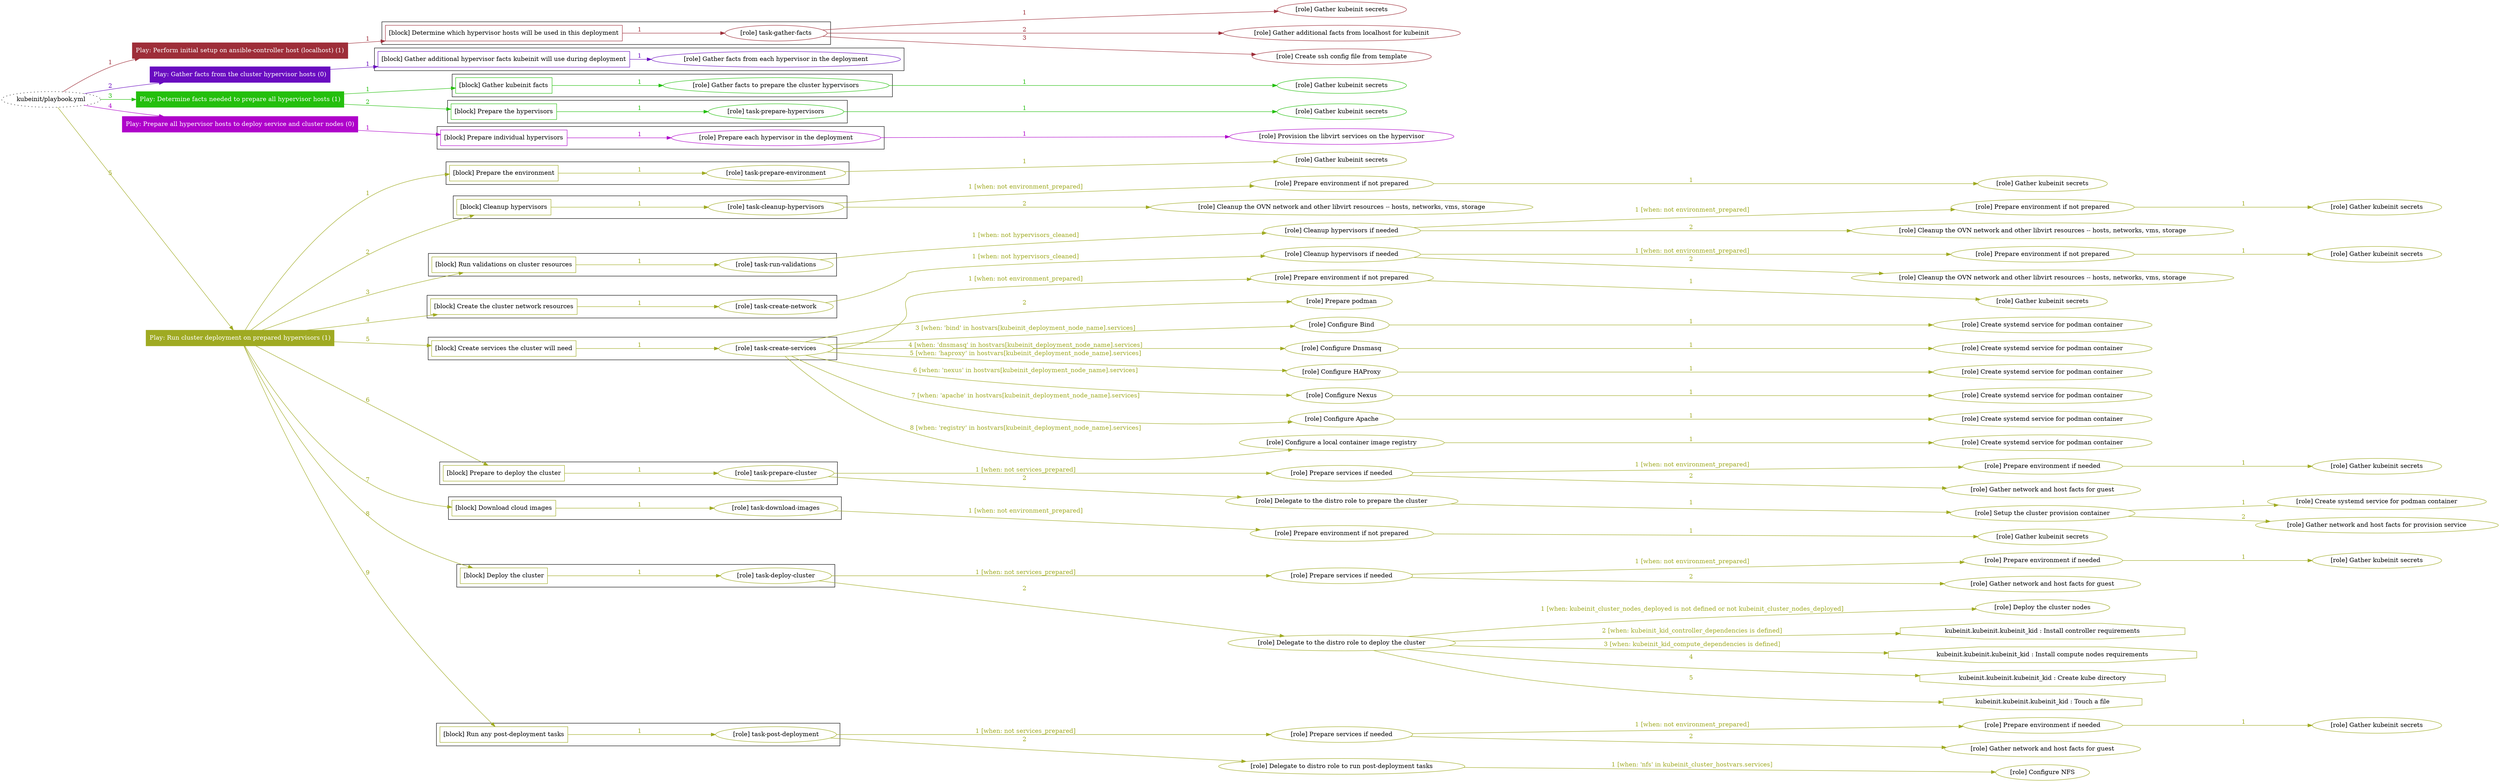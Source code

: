 digraph {
	graph [concentrate=true ordering=in rankdir=LR ratio=fill]
	edge [esep=5 sep=10]
	"kubeinit/playbook.yml" [URL="/home/runner/work/kubeinit/kubeinit/kubeinit/playbook.yml" id=playbook_24e99e8a style=dotted]
	play_1e8c827c [label="Play: Perform initial setup on ansible-controller host (localhost) (1)" URL="/home/runner/work/kubeinit/kubeinit/kubeinit/playbook.yml" color="#9e2e39" fontcolor="#ffffff" id=play_1e8c827c shape=box style=filled tooltip=localhost]
	"kubeinit/playbook.yml" -> play_1e8c827c [label="1 " color="#9e2e39" fontcolor="#9e2e39" id=edge_2dc7e2fa labeltooltip="1 " tooltip="1 "]
	subgraph "Gather kubeinit secrets" {
		role_fe1c030e [label="[role] Gather kubeinit secrets" URL="/home/runner/.ansible/collections/ansible_collections/kubeinit/kubeinit/roles/kubeinit_prepare/tasks/build_hypervisors_group.yml" color="#9e2e39" id=role_fe1c030e tooltip="Gather kubeinit secrets"]
	}
	subgraph "Gather additional facts from localhost for kubeinit" {
		role_fe2e61b3 [label="[role] Gather additional facts from localhost for kubeinit" URL="/home/runner/.ansible/collections/ansible_collections/kubeinit/kubeinit/roles/kubeinit_prepare/tasks/build_hypervisors_group.yml" color="#9e2e39" id=role_fe2e61b3 tooltip="Gather additional facts from localhost for kubeinit"]
	}
	subgraph "Create ssh config file from template" {
		role_72b27217 [label="[role] Create ssh config file from template" URL="/home/runner/.ansible/collections/ansible_collections/kubeinit/kubeinit/roles/kubeinit_prepare/tasks/build_hypervisors_group.yml" color="#9e2e39" id=role_72b27217 tooltip="Create ssh config file from template"]
	}
	subgraph "task-gather-facts" {
		role_63bdb424 [label="[role] task-gather-facts" URL="/home/runner/work/kubeinit/kubeinit/kubeinit/playbook.yml" color="#9e2e39" id=role_63bdb424 tooltip="task-gather-facts"]
		role_63bdb424 -> role_fe1c030e [label="1 " color="#9e2e39" fontcolor="#9e2e39" id=edge_882ae853 labeltooltip="1 " tooltip="1 "]
		role_63bdb424 -> role_fe2e61b3 [label="2 " color="#9e2e39" fontcolor="#9e2e39" id=edge_f9bb3f88 labeltooltip="2 " tooltip="2 "]
		role_63bdb424 -> role_72b27217 [label="3 " color="#9e2e39" fontcolor="#9e2e39" id=edge_de91dc82 labeltooltip="3 " tooltip="3 "]
	}
	subgraph "Play: Perform initial setup on ansible-controller host (localhost) (1)" {
		play_1e8c827c -> block_896be064 [label=1 color="#9e2e39" fontcolor="#9e2e39" id=edge_be4daa7c labeltooltip=1 tooltip=1]
		subgraph cluster_block_896be064 {
			block_896be064 [label="[block] Determine which hypervisor hosts will be used in this deployment" URL="/home/runner/work/kubeinit/kubeinit/kubeinit/playbook.yml" color="#9e2e39" id=block_896be064 labeltooltip="Determine which hypervisor hosts will be used in this deployment" shape=box tooltip="Determine which hypervisor hosts will be used in this deployment"]
			block_896be064 -> role_63bdb424 [label="1 " color="#9e2e39" fontcolor="#9e2e39" id=edge_8470323d labeltooltip="1 " tooltip="1 "]
		}
	}
	play_56657296 [label="Play: Gather facts from the cluster hypervisor hosts (0)" URL="/home/runner/work/kubeinit/kubeinit/kubeinit/playbook.yml" color="#690cc0" fontcolor="#ffffff" id=play_56657296 shape=box style=filled tooltip="Play: Gather facts from the cluster hypervisor hosts (0)"]
	"kubeinit/playbook.yml" -> play_56657296 [label="2 " color="#690cc0" fontcolor="#690cc0" id=edge_3d264449 labeltooltip="2 " tooltip="2 "]
	subgraph "Gather facts from each hypervisor in the deployment" {
		role_50539208 [label="[role] Gather facts from each hypervisor in the deployment" URL="/home/runner/work/kubeinit/kubeinit/kubeinit/playbook.yml" color="#690cc0" id=role_50539208 tooltip="Gather facts from each hypervisor in the deployment"]
	}
	subgraph "Play: Gather facts from the cluster hypervisor hosts (0)" {
		play_56657296 -> block_ecd795ea [label=1 color="#690cc0" fontcolor="#690cc0" id=edge_3772336d labeltooltip=1 tooltip=1]
		subgraph cluster_block_ecd795ea {
			block_ecd795ea [label="[block] Gather additional hypervisor facts kubeinit will use during deployment" URL="/home/runner/work/kubeinit/kubeinit/kubeinit/playbook.yml" color="#690cc0" id=block_ecd795ea labeltooltip="Gather additional hypervisor facts kubeinit will use during deployment" shape=box tooltip="Gather additional hypervisor facts kubeinit will use during deployment"]
			block_ecd795ea -> role_50539208 [label="1 " color="#690cc0" fontcolor="#690cc0" id=edge_ee1f5da4 labeltooltip="1 " tooltip="1 "]
		}
	}
	play_1fac4678 [label="Play: Determine facts needed to prepare all hypervisor hosts (1)" URL="/home/runner/work/kubeinit/kubeinit/kubeinit/playbook.yml" color="#24bf0d" fontcolor="#ffffff" id=play_1fac4678 shape=box style=filled tooltip=localhost]
	"kubeinit/playbook.yml" -> play_1fac4678 [label="3 " color="#24bf0d" fontcolor="#24bf0d" id=edge_9c017dcf labeltooltip="3 " tooltip="3 "]
	subgraph "Gather kubeinit secrets" {
		role_b2ee4fb2 [label="[role] Gather kubeinit secrets" URL="/home/runner/.ansible/collections/ansible_collections/kubeinit/kubeinit/roles/kubeinit_prepare/tasks/gather_kubeinit_facts.yml" color="#24bf0d" id=role_b2ee4fb2 tooltip="Gather kubeinit secrets"]
	}
	subgraph "Gather facts to prepare the cluster hypervisors" {
		role_fe613b7a [label="[role] Gather facts to prepare the cluster hypervisors" URL="/home/runner/work/kubeinit/kubeinit/kubeinit/playbook.yml" color="#24bf0d" id=role_fe613b7a tooltip="Gather facts to prepare the cluster hypervisors"]
		role_fe613b7a -> role_b2ee4fb2 [label="1 " color="#24bf0d" fontcolor="#24bf0d" id=edge_af085fb2 labeltooltip="1 " tooltip="1 "]
	}
	subgraph "Gather kubeinit secrets" {
		role_cc5d7f22 [label="[role] Gather kubeinit secrets" URL="/home/runner/.ansible/collections/ansible_collections/kubeinit/kubeinit/roles/kubeinit_prepare/tasks/gather_kubeinit_facts.yml" color="#24bf0d" id=role_cc5d7f22 tooltip="Gather kubeinit secrets"]
	}
	subgraph "task-prepare-hypervisors" {
		role_0acb1f8c [label="[role] task-prepare-hypervisors" URL="/home/runner/work/kubeinit/kubeinit/kubeinit/playbook.yml" color="#24bf0d" id=role_0acb1f8c tooltip="task-prepare-hypervisors"]
		role_0acb1f8c -> role_cc5d7f22 [label="1 " color="#24bf0d" fontcolor="#24bf0d" id=edge_75f62655 labeltooltip="1 " tooltip="1 "]
	}
	subgraph "Play: Determine facts needed to prepare all hypervisor hosts (1)" {
		play_1fac4678 -> block_09ea64a0 [label=1 color="#24bf0d" fontcolor="#24bf0d" id=edge_856ad53c labeltooltip=1 tooltip=1]
		subgraph cluster_block_09ea64a0 {
			block_09ea64a0 [label="[block] Gather kubeinit facts" URL="/home/runner/work/kubeinit/kubeinit/kubeinit/playbook.yml" color="#24bf0d" id=block_09ea64a0 labeltooltip="Gather kubeinit facts" shape=box tooltip="Gather kubeinit facts"]
			block_09ea64a0 -> role_fe613b7a [label="1 " color="#24bf0d" fontcolor="#24bf0d" id=edge_0faeeba0 labeltooltip="1 " tooltip="1 "]
		}
		play_1fac4678 -> block_0f6cd7c9 [label=2 color="#24bf0d" fontcolor="#24bf0d" id=edge_55872f00 labeltooltip=2 tooltip=2]
		subgraph cluster_block_0f6cd7c9 {
			block_0f6cd7c9 [label="[block] Prepare the hypervisors" URL="/home/runner/work/kubeinit/kubeinit/kubeinit/playbook.yml" color="#24bf0d" id=block_0f6cd7c9 labeltooltip="Prepare the hypervisors" shape=box tooltip="Prepare the hypervisors"]
			block_0f6cd7c9 -> role_0acb1f8c [label="1 " color="#24bf0d" fontcolor="#24bf0d" id=edge_0e174f1b labeltooltip="1 " tooltip="1 "]
		}
	}
	play_7cad8689 [label="Play: Prepare all hypervisor hosts to deploy service and cluster nodes (0)" URL="/home/runner/work/kubeinit/kubeinit/kubeinit/playbook.yml" color="#af02ca" fontcolor="#ffffff" id=play_7cad8689 shape=box style=filled tooltip="Play: Prepare all hypervisor hosts to deploy service and cluster nodes (0)"]
	"kubeinit/playbook.yml" -> play_7cad8689 [label="4 " color="#af02ca" fontcolor="#af02ca" id=edge_cd9d1906 labeltooltip="4 " tooltip="4 "]
	subgraph "Provision the libvirt services on the hypervisor" {
		role_a0cd4689 [label="[role] Provision the libvirt services on the hypervisor" URL="/home/runner/.ansible/collections/ansible_collections/kubeinit/kubeinit/roles/kubeinit_prepare/tasks/prepare_hypervisor.yml" color="#af02ca" id=role_a0cd4689 tooltip="Provision the libvirt services on the hypervisor"]
	}
	subgraph "Prepare each hypervisor in the deployment" {
		role_ca3c2df6 [label="[role] Prepare each hypervisor in the deployment" URL="/home/runner/work/kubeinit/kubeinit/kubeinit/playbook.yml" color="#af02ca" id=role_ca3c2df6 tooltip="Prepare each hypervisor in the deployment"]
		role_ca3c2df6 -> role_a0cd4689 [label="1 " color="#af02ca" fontcolor="#af02ca" id=edge_46174fde labeltooltip="1 " tooltip="1 "]
	}
	subgraph "Play: Prepare all hypervisor hosts to deploy service and cluster nodes (0)" {
		play_7cad8689 -> block_c23ae0f6 [label=1 color="#af02ca" fontcolor="#af02ca" id=edge_6b085d01 labeltooltip=1 tooltip=1]
		subgraph cluster_block_c23ae0f6 {
			block_c23ae0f6 [label="[block] Prepare individual hypervisors" URL="/home/runner/work/kubeinit/kubeinit/kubeinit/playbook.yml" color="#af02ca" id=block_c23ae0f6 labeltooltip="Prepare individual hypervisors" shape=box tooltip="Prepare individual hypervisors"]
			block_c23ae0f6 -> role_ca3c2df6 [label="1 " color="#af02ca" fontcolor="#af02ca" id=edge_227123d9 labeltooltip="1 " tooltip="1 "]
		}
	}
	play_84f2463a [label="Play: Run cluster deployment on prepared hypervisors (1)" URL="/home/runner/work/kubeinit/kubeinit/kubeinit/playbook.yml" color="#9faa22" fontcolor="#ffffff" id=play_84f2463a shape=box style=filled tooltip=localhost]
	"kubeinit/playbook.yml" -> play_84f2463a [label="5 " color="#9faa22" fontcolor="#9faa22" id=edge_dc699c53 labeltooltip="5 " tooltip="5 "]
	subgraph "Gather kubeinit secrets" {
		role_823bd81b [label="[role] Gather kubeinit secrets" URL="/home/runner/.ansible/collections/ansible_collections/kubeinit/kubeinit/roles/kubeinit_prepare/tasks/gather_kubeinit_facts.yml" color="#9faa22" id=role_823bd81b tooltip="Gather kubeinit secrets"]
	}
	subgraph "task-prepare-environment" {
		role_0b7b6769 [label="[role] task-prepare-environment" URL="/home/runner/work/kubeinit/kubeinit/kubeinit/playbook.yml" color="#9faa22" id=role_0b7b6769 tooltip="task-prepare-environment"]
		role_0b7b6769 -> role_823bd81b [label="1 " color="#9faa22" fontcolor="#9faa22" id=edge_37d9c341 labeltooltip="1 " tooltip="1 "]
	}
	subgraph "Gather kubeinit secrets" {
		role_3662a696 [label="[role] Gather kubeinit secrets" URL="/home/runner/.ansible/collections/ansible_collections/kubeinit/kubeinit/roles/kubeinit_prepare/tasks/gather_kubeinit_facts.yml" color="#9faa22" id=role_3662a696 tooltip="Gather kubeinit secrets"]
	}
	subgraph "Prepare environment if not prepared" {
		role_2eb67ce8 [label="[role] Prepare environment if not prepared" URL="/home/runner/.ansible/collections/ansible_collections/kubeinit/kubeinit/roles/kubeinit_prepare/tasks/cleanup_hypervisors.yml" color="#9faa22" id=role_2eb67ce8 tooltip="Prepare environment if not prepared"]
		role_2eb67ce8 -> role_3662a696 [label="1 " color="#9faa22" fontcolor="#9faa22" id=edge_1af44930 labeltooltip="1 " tooltip="1 "]
	}
	subgraph "Cleanup the OVN network and other libvirt resources -- hosts, networks, vms, storage" {
		role_a1859d4e [label="[role] Cleanup the OVN network and other libvirt resources -- hosts, networks, vms, storage" URL="/home/runner/.ansible/collections/ansible_collections/kubeinit/kubeinit/roles/kubeinit_prepare/tasks/cleanup_hypervisors.yml" color="#9faa22" id=role_a1859d4e tooltip="Cleanup the OVN network and other libvirt resources -- hosts, networks, vms, storage"]
	}
	subgraph "task-cleanup-hypervisors" {
		role_b2b4fb06 [label="[role] task-cleanup-hypervisors" URL="/home/runner/work/kubeinit/kubeinit/kubeinit/playbook.yml" color="#9faa22" id=role_b2b4fb06 tooltip="task-cleanup-hypervisors"]
		role_b2b4fb06 -> role_2eb67ce8 [label="1 [when: not environment_prepared]" color="#9faa22" fontcolor="#9faa22" id=edge_31402994 labeltooltip="1 [when: not environment_prepared]" tooltip="1 [when: not environment_prepared]"]
		role_b2b4fb06 -> role_a1859d4e [label="2 " color="#9faa22" fontcolor="#9faa22" id=edge_8198d046 labeltooltip="2 " tooltip="2 "]
	}
	subgraph "Gather kubeinit secrets" {
		role_61966d08 [label="[role] Gather kubeinit secrets" URL="/home/runner/.ansible/collections/ansible_collections/kubeinit/kubeinit/roles/kubeinit_prepare/tasks/gather_kubeinit_facts.yml" color="#9faa22" id=role_61966d08 tooltip="Gather kubeinit secrets"]
	}
	subgraph "Prepare environment if not prepared" {
		role_60e8e54d [label="[role] Prepare environment if not prepared" URL="/home/runner/.ansible/collections/ansible_collections/kubeinit/kubeinit/roles/kubeinit_prepare/tasks/cleanup_hypervisors.yml" color="#9faa22" id=role_60e8e54d tooltip="Prepare environment if not prepared"]
		role_60e8e54d -> role_61966d08 [label="1 " color="#9faa22" fontcolor="#9faa22" id=edge_4848a46d labeltooltip="1 " tooltip="1 "]
	}
	subgraph "Cleanup the OVN network and other libvirt resources -- hosts, networks, vms, storage" {
		role_45207452 [label="[role] Cleanup the OVN network and other libvirt resources -- hosts, networks, vms, storage" URL="/home/runner/.ansible/collections/ansible_collections/kubeinit/kubeinit/roles/kubeinit_prepare/tasks/cleanup_hypervisors.yml" color="#9faa22" id=role_45207452 tooltip="Cleanup the OVN network and other libvirt resources -- hosts, networks, vms, storage"]
	}
	subgraph "Cleanup hypervisors if needed" {
		role_bac12c97 [label="[role] Cleanup hypervisors if needed" URL="/home/runner/.ansible/collections/ansible_collections/kubeinit/kubeinit/roles/kubeinit_validations/tasks/main.yml" color="#9faa22" id=role_bac12c97 tooltip="Cleanup hypervisors if needed"]
		role_bac12c97 -> role_60e8e54d [label="1 [when: not environment_prepared]" color="#9faa22" fontcolor="#9faa22" id=edge_2f968a0b labeltooltip="1 [when: not environment_prepared]" tooltip="1 [when: not environment_prepared]"]
		role_bac12c97 -> role_45207452 [label="2 " color="#9faa22" fontcolor="#9faa22" id=edge_f942babd labeltooltip="2 " tooltip="2 "]
	}
	subgraph "task-run-validations" {
		role_3605fefd [label="[role] task-run-validations" URL="/home/runner/work/kubeinit/kubeinit/kubeinit/playbook.yml" color="#9faa22" id=role_3605fefd tooltip="task-run-validations"]
		role_3605fefd -> role_bac12c97 [label="1 [when: not hypervisors_cleaned]" color="#9faa22" fontcolor="#9faa22" id=edge_7fd44408 labeltooltip="1 [when: not hypervisors_cleaned]" tooltip="1 [when: not hypervisors_cleaned]"]
	}
	subgraph "Gather kubeinit secrets" {
		role_e3259542 [label="[role] Gather kubeinit secrets" URL="/home/runner/.ansible/collections/ansible_collections/kubeinit/kubeinit/roles/kubeinit_prepare/tasks/gather_kubeinit_facts.yml" color="#9faa22" id=role_e3259542 tooltip="Gather kubeinit secrets"]
	}
	subgraph "Prepare environment if not prepared" {
		role_7a1550e4 [label="[role] Prepare environment if not prepared" URL="/home/runner/.ansible/collections/ansible_collections/kubeinit/kubeinit/roles/kubeinit_prepare/tasks/cleanup_hypervisors.yml" color="#9faa22" id=role_7a1550e4 tooltip="Prepare environment if not prepared"]
		role_7a1550e4 -> role_e3259542 [label="1 " color="#9faa22" fontcolor="#9faa22" id=edge_266979ee labeltooltip="1 " tooltip="1 "]
	}
	subgraph "Cleanup the OVN network and other libvirt resources -- hosts, networks, vms, storage" {
		role_27fb9f40 [label="[role] Cleanup the OVN network and other libvirt resources -- hosts, networks, vms, storage" URL="/home/runner/.ansible/collections/ansible_collections/kubeinit/kubeinit/roles/kubeinit_prepare/tasks/cleanup_hypervisors.yml" color="#9faa22" id=role_27fb9f40 tooltip="Cleanup the OVN network and other libvirt resources -- hosts, networks, vms, storage"]
	}
	subgraph "Cleanup hypervisors if needed" {
		role_4f99e98f [label="[role] Cleanup hypervisors if needed" URL="/home/runner/.ansible/collections/ansible_collections/kubeinit/kubeinit/roles/kubeinit_libvirt/tasks/create_network.yml" color="#9faa22" id=role_4f99e98f tooltip="Cleanup hypervisors if needed"]
		role_4f99e98f -> role_7a1550e4 [label="1 [when: not environment_prepared]" color="#9faa22" fontcolor="#9faa22" id=edge_5d332255 labeltooltip="1 [when: not environment_prepared]" tooltip="1 [when: not environment_prepared]"]
		role_4f99e98f -> role_27fb9f40 [label="2 " color="#9faa22" fontcolor="#9faa22" id=edge_dd144f07 labeltooltip="2 " tooltip="2 "]
	}
	subgraph "task-create-network" {
		role_00f77a50 [label="[role] task-create-network" URL="/home/runner/work/kubeinit/kubeinit/kubeinit/playbook.yml" color="#9faa22" id=role_00f77a50 tooltip="task-create-network"]
		role_00f77a50 -> role_4f99e98f [label="1 [when: not hypervisors_cleaned]" color="#9faa22" fontcolor="#9faa22" id=edge_d7bfdaa7 labeltooltip="1 [when: not hypervisors_cleaned]" tooltip="1 [when: not hypervisors_cleaned]"]
	}
	subgraph "Gather kubeinit secrets" {
		role_50293a0b [label="[role] Gather kubeinit secrets" URL="/home/runner/.ansible/collections/ansible_collections/kubeinit/kubeinit/roles/kubeinit_prepare/tasks/gather_kubeinit_facts.yml" color="#9faa22" id=role_50293a0b tooltip="Gather kubeinit secrets"]
	}
	subgraph "Prepare environment if not prepared" {
		role_defc3bb1 [label="[role] Prepare environment if not prepared" URL="/home/runner/.ansible/collections/ansible_collections/kubeinit/kubeinit/roles/kubeinit_services/tasks/main.yml" color="#9faa22" id=role_defc3bb1 tooltip="Prepare environment if not prepared"]
		role_defc3bb1 -> role_50293a0b [label="1 " color="#9faa22" fontcolor="#9faa22" id=edge_082c13d4 labeltooltip="1 " tooltip="1 "]
	}
	subgraph "Prepare podman" {
		role_4e80f6cb [label="[role] Prepare podman" URL="/home/runner/.ansible/collections/ansible_collections/kubeinit/kubeinit/roles/kubeinit_services/tasks/00_create_service_pod.yml" color="#9faa22" id=role_4e80f6cb tooltip="Prepare podman"]
	}
	subgraph "Create systemd service for podman container" {
		role_e8b89aff [label="[role] Create systemd service for podman container" URL="/home/runner/.ansible/collections/ansible_collections/kubeinit/kubeinit/roles/kubeinit_bind/tasks/main.yml" color="#9faa22" id=role_e8b89aff tooltip="Create systemd service for podman container"]
	}
	subgraph "Configure Bind" {
		role_bd0b68d4 [label="[role] Configure Bind" URL="/home/runner/.ansible/collections/ansible_collections/kubeinit/kubeinit/roles/kubeinit_services/tasks/start_services_containers.yml" color="#9faa22" id=role_bd0b68d4 tooltip="Configure Bind"]
		role_bd0b68d4 -> role_e8b89aff [label="1 " color="#9faa22" fontcolor="#9faa22" id=edge_23f7b197 labeltooltip="1 " tooltip="1 "]
	}
	subgraph "Create systemd service for podman container" {
		role_2a01042d [label="[role] Create systemd service for podman container" URL="/home/runner/.ansible/collections/ansible_collections/kubeinit/kubeinit/roles/kubeinit_dnsmasq/tasks/main.yml" color="#9faa22" id=role_2a01042d tooltip="Create systemd service for podman container"]
	}
	subgraph "Configure Dnsmasq" {
		role_0a878c7f [label="[role] Configure Dnsmasq" URL="/home/runner/.ansible/collections/ansible_collections/kubeinit/kubeinit/roles/kubeinit_services/tasks/start_services_containers.yml" color="#9faa22" id=role_0a878c7f tooltip="Configure Dnsmasq"]
		role_0a878c7f -> role_2a01042d [label="1 " color="#9faa22" fontcolor="#9faa22" id=edge_0df47523 labeltooltip="1 " tooltip="1 "]
	}
	subgraph "Create systemd service for podman container" {
		role_15dc6fd7 [label="[role] Create systemd service for podman container" URL="/home/runner/.ansible/collections/ansible_collections/kubeinit/kubeinit/roles/kubeinit_haproxy/tasks/main.yml" color="#9faa22" id=role_15dc6fd7 tooltip="Create systemd service for podman container"]
	}
	subgraph "Configure HAProxy" {
		role_94940843 [label="[role] Configure HAProxy" URL="/home/runner/.ansible/collections/ansible_collections/kubeinit/kubeinit/roles/kubeinit_services/tasks/start_services_containers.yml" color="#9faa22" id=role_94940843 tooltip="Configure HAProxy"]
		role_94940843 -> role_15dc6fd7 [label="1 " color="#9faa22" fontcolor="#9faa22" id=edge_be0f96da labeltooltip="1 " tooltip="1 "]
	}
	subgraph "Create systemd service for podman container" {
		role_f7e2741d [label="[role] Create systemd service for podman container" URL="/home/runner/.ansible/collections/ansible_collections/kubeinit/kubeinit/roles/kubeinit_nexus/tasks/main.yml" color="#9faa22" id=role_f7e2741d tooltip="Create systemd service for podman container"]
	}
	subgraph "Configure Nexus" {
		role_b97c0d4c [label="[role] Configure Nexus" URL="/home/runner/.ansible/collections/ansible_collections/kubeinit/kubeinit/roles/kubeinit_services/tasks/start_services_containers.yml" color="#9faa22" id=role_b97c0d4c tooltip="Configure Nexus"]
		role_b97c0d4c -> role_f7e2741d [label="1 " color="#9faa22" fontcolor="#9faa22" id=edge_efb199ba labeltooltip="1 " tooltip="1 "]
	}
	subgraph "Create systemd service for podman container" {
		role_fa58d77f [label="[role] Create systemd service for podman container" URL="/home/runner/.ansible/collections/ansible_collections/kubeinit/kubeinit/roles/kubeinit_apache/tasks/main.yml" color="#9faa22" id=role_fa58d77f tooltip="Create systemd service for podman container"]
	}
	subgraph "Configure Apache" {
		role_21dd0a5c [label="[role] Configure Apache" URL="/home/runner/.ansible/collections/ansible_collections/kubeinit/kubeinit/roles/kubeinit_services/tasks/start_services_containers.yml" color="#9faa22" id=role_21dd0a5c tooltip="Configure Apache"]
		role_21dd0a5c -> role_fa58d77f [label="1 " color="#9faa22" fontcolor="#9faa22" id=edge_7509be77 labeltooltip="1 " tooltip="1 "]
	}
	subgraph "Create systemd service for podman container" {
		role_2da11ca5 [label="[role] Create systemd service for podman container" URL="/home/runner/.ansible/collections/ansible_collections/kubeinit/kubeinit/roles/kubeinit_registry/tasks/main.yml" color="#9faa22" id=role_2da11ca5 tooltip="Create systemd service for podman container"]
	}
	subgraph "Configure a local container image registry" {
		role_a516f227 [label="[role] Configure a local container image registry" URL="/home/runner/.ansible/collections/ansible_collections/kubeinit/kubeinit/roles/kubeinit_services/tasks/start_services_containers.yml" color="#9faa22" id=role_a516f227 tooltip="Configure a local container image registry"]
		role_a516f227 -> role_2da11ca5 [label="1 " color="#9faa22" fontcolor="#9faa22" id=edge_8ae42652 labeltooltip="1 " tooltip="1 "]
	}
	subgraph "task-create-services" {
		role_7b9d38a6 [label="[role] task-create-services" URL="/home/runner/work/kubeinit/kubeinit/kubeinit/playbook.yml" color="#9faa22" id=role_7b9d38a6 tooltip="task-create-services"]
		role_7b9d38a6 -> role_defc3bb1 [label="1 [when: not environment_prepared]" color="#9faa22" fontcolor="#9faa22" id=edge_16647e3c labeltooltip="1 [when: not environment_prepared]" tooltip="1 [when: not environment_prepared]"]
		role_7b9d38a6 -> role_4e80f6cb [label="2 " color="#9faa22" fontcolor="#9faa22" id=edge_47d2a93a labeltooltip="2 " tooltip="2 "]
		role_7b9d38a6 -> role_bd0b68d4 [label="3 [when: 'bind' in hostvars[kubeinit_deployment_node_name].services]" color="#9faa22" fontcolor="#9faa22" id=edge_86d2608c labeltooltip="3 [when: 'bind' in hostvars[kubeinit_deployment_node_name].services]" tooltip="3 [when: 'bind' in hostvars[kubeinit_deployment_node_name].services]"]
		role_7b9d38a6 -> role_0a878c7f [label="4 [when: 'dnsmasq' in hostvars[kubeinit_deployment_node_name].services]" color="#9faa22" fontcolor="#9faa22" id=edge_5517ca66 labeltooltip="4 [when: 'dnsmasq' in hostvars[kubeinit_deployment_node_name].services]" tooltip="4 [when: 'dnsmasq' in hostvars[kubeinit_deployment_node_name].services]"]
		role_7b9d38a6 -> role_94940843 [label="5 [when: 'haproxy' in hostvars[kubeinit_deployment_node_name].services]" color="#9faa22" fontcolor="#9faa22" id=edge_4764dc53 labeltooltip="5 [when: 'haproxy' in hostvars[kubeinit_deployment_node_name].services]" tooltip="5 [when: 'haproxy' in hostvars[kubeinit_deployment_node_name].services]"]
		role_7b9d38a6 -> role_b97c0d4c [label="6 [when: 'nexus' in hostvars[kubeinit_deployment_node_name].services]" color="#9faa22" fontcolor="#9faa22" id=edge_9939e36a labeltooltip="6 [when: 'nexus' in hostvars[kubeinit_deployment_node_name].services]" tooltip="6 [when: 'nexus' in hostvars[kubeinit_deployment_node_name].services]"]
		role_7b9d38a6 -> role_21dd0a5c [label="7 [when: 'apache' in hostvars[kubeinit_deployment_node_name].services]" color="#9faa22" fontcolor="#9faa22" id=edge_1dcc29d6 labeltooltip="7 [when: 'apache' in hostvars[kubeinit_deployment_node_name].services]" tooltip="7 [when: 'apache' in hostvars[kubeinit_deployment_node_name].services]"]
		role_7b9d38a6 -> role_a516f227 [label="8 [when: 'registry' in hostvars[kubeinit_deployment_node_name].services]" color="#9faa22" fontcolor="#9faa22" id=edge_50a0d5b8 labeltooltip="8 [when: 'registry' in hostvars[kubeinit_deployment_node_name].services]" tooltip="8 [when: 'registry' in hostvars[kubeinit_deployment_node_name].services]"]
	}
	subgraph "Gather kubeinit secrets" {
		role_5dee55a4 [label="[role] Gather kubeinit secrets" URL="/home/runner/.ansible/collections/ansible_collections/kubeinit/kubeinit/roles/kubeinit_prepare/tasks/gather_kubeinit_facts.yml" color="#9faa22" id=role_5dee55a4 tooltip="Gather kubeinit secrets"]
	}
	subgraph "Prepare environment if needed" {
		role_e8c331bd [label="[role] Prepare environment if needed" URL="/home/runner/.ansible/collections/ansible_collections/kubeinit/kubeinit/roles/kubeinit_services/tasks/prepare_services.yml" color="#9faa22" id=role_e8c331bd tooltip="Prepare environment if needed"]
		role_e8c331bd -> role_5dee55a4 [label="1 " color="#9faa22" fontcolor="#9faa22" id=edge_80e18675 labeltooltip="1 " tooltip="1 "]
	}
	subgraph "Gather network and host facts for guest" {
		role_e4a18ee3 [label="[role] Gather network and host facts for guest" URL="/home/runner/.ansible/collections/ansible_collections/kubeinit/kubeinit/roles/kubeinit_services/tasks/prepare_services.yml" color="#9faa22" id=role_e4a18ee3 tooltip="Gather network and host facts for guest"]
	}
	subgraph "Prepare services if needed" {
		role_112a6732 [label="[role] Prepare services if needed" URL="/home/runner/.ansible/collections/ansible_collections/kubeinit/kubeinit/roles/kubeinit_prepare/tasks/prepare_cluster.yml" color="#9faa22" id=role_112a6732 tooltip="Prepare services if needed"]
		role_112a6732 -> role_e8c331bd [label="1 [when: not environment_prepared]" color="#9faa22" fontcolor="#9faa22" id=edge_3e510595 labeltooltip="1 [when: not environment_prepared]" tooltip="1 [when: not environment_prepared]"]
		role_112a6732 -> role_e4a18ee3 [label="2 " color="#9faa22" fontcolor="#9faa22" id=edge_050afc56 labeltooltip="2 " tooltip="2 "]
	}
	subgraph "Create systemd service for podman container" {
		role_bb4551b5 [label="[role] Create systemd service for podman container" URL="/home/runner/.ansible/collections/ansible_collections/kubeinit/kubeinit/roles/kubeinit_services/tasks/create_provision_container.yml" color="#9faa22" id=role_bb4551b5 tooltip="Create systemd service for podman container"]
	}
	subgraph "Gather network and host facts for provision service" {
		role_eacfb910 [label="[role] Gather network and host facts for provision service" URL="/home/runner/.ansible/collections/ansible_collections/kubeinit/kubeinit/roles/kubeinit_services/tasks/create_provision_container.yml" color="#9faa22" id=role_eacfb910 tooltip="Gather network and host facts for provision service"]
	}
	subgraph "Setup the cluster provision container" {
		role_21aea3e3 [label="[role] Setup the cluster provision container" URL="/home/runner/.ansible/collections/ansible_collections/kubeinit/kubeinit/roles/kubeinit_kid/tasks/prepare_cluster.yml" color="#9faa22" id=role_21aea3e3 tooltip="Setup the cluster provision container"]
		role_21aea3e3 -> role_bb4551b5 [label="1 " color="#9faa22" fontcolor="#9faa22" id=edge_40786c63 labeltooltip="1 " tooltip="1 "]
		role_21aea3e3 -> role_eacfb910 [label="2 " color="#9faa22" fontcolor="#9faa22" id=edge_f1a7e5ea labeltooltip="2 " tooltip="2 "]
	}
	subgraph "Delegate to the distro role to prepare the cluster" {
		role_9edb789d [label="[role] Delegate to the distro role to prepare the cluster" URL="/home/runner/.ansible/collections/ansible_collections/kubeinit/kubeinit/roles/kubeinit_prepare/tasks/prepare_cluster.yml" color="#9faa22" id=role_9edb789d tooltip="Delegate to the distro role to prepare the cluster"]
		role_9edb789d -> role_21aea3e3 [label="1 " color="#9faa22" fontcolor="#9faa22" id=edge_fcdcfe1b labeltooltip="1 " tooltip="1 "]
	}
	subgraph "task-prepare-cluster" {
		role_e92de237 [label="[role] task-prepare-cluster" URL="/home/runner/work/kubeinit/kubeinit/kubeinit/playbook.yml" color="#9faa22" id=role_e92de237 tooltip="task-prepare-cluster"]
		role_e92de237 -> role_112a6732 [label="1 [when: not services_prepared]" color="#9faa22" fontcolor="#9faa22" id=edge_a07fc3d4 labeltooltip="1 [when: not services_prepared]" tooltip="1 [when: not services_prepared]"]
		role_e92de237 -> role_9edb789d [label="2 " color="#9faa22" fontcolor="#9faa22" id=edge_e953f240 labeltooltip="2 " tooltip="2 "]
	}
	subgraph "Gather kubeinit secrets" {
		role_52a87ad3 [label="[role] Gather kubeinit secrets" URL="/home/runner/.ansible/collections/ansible_collections/kubeinit/kubeinit/roles/kubeinit_prepare/tasks/gather_kubeinit_facts.yml" color="#9faa22" id=role_52a87ad3 tooltip="Gather kubeinit secrets"]
	}
	subgraph "Prepare environment if not prepared" {
		role_70946c53 [label="[role] Prepare environment if not prepared" URL="/home/runner/.ansible/collections/ansible_collections/kubeinit/kubeinit/roles/kubeinit_libvirt/tasks/download_cloud_images.yml" color="#9faa22" id=role_70946c53 tooltip="Prepare environment if not prepared"]
		role_70946c53 -> role_52a87ad3 [label="1 " color="#9faa22" fontcolor="#9faa22" id=edge_98ad2f04 labeltooltip="1 " tooltip="1 "]
	}
	subgraph "task-download-images" {
		role_e67f6148 [label="[role] task-download-images" URL="/home/runner/work/kubeinit/kubeinit/kubeinit/playbook.yml" color="#9faa22" id=role_e67f6148 tooltip="task-download-images"]
		role_e67f6148 -> role_70946c53 [label="1 [when: not environment_prepared]" color="#9faa22" fontcolor="#9faa22" id=edge_bf933627 labeltooltip="1 [when: not environment_prepared]" tooltip="1 [when: not environment_prepared]"]
	}
	subgraph "Gather kubeinit secrets" {
		role_f6bb68cf [label="[role] Gather kubeinit secrets" URL="/home/runner/.ansible/collections/ansible_collections/kubeinit/kubeinit/roles/kubeinit_prepare/tasks/gather_kubeinit_facts.yml" color="#9faa22" id=role_f6bb68cf tooltip="Gather kubeinit secrets"]
	}
	subgraph "Prepare environment if needed" {
		role_31a3bd44 [label="[role] Prepare environment if needed" URL="/home/runner/.ansible/collections/ansible_collections/kubeinit/kubeinit/roles/kubeinit_services/tasks/prepare_services.yml" color="#9faa22" id=role_31a3bd44 tooltip="Prepare environment if needed"]
		role_31a3bd44 -> role_f6bb68cf [label="1 " color="#9faa22" fontcolor="#9faa22" id=edge_8f844619 labeltooltip="1 " tooltip="1 "]
	}
	subgraph "Gather network and host facts for guest" {
		role_ad7d756f [label="[role] Gather network and host facts for guest" URL="/home/runner/.ansible/collections/ansible_collections/kubeinit/kubeinit/roles/kubeinit_services/tasks/prepare_services.yml" color="#9faa22" id=role_ad7d756f tooltip="Gather network and host facts for guest"]
	}
	subgraph "Prepare services if needed" {
		role_30336935 [label="[role] Prepare services if needed" URL="/home/runner/.ansible/collections/ansible_collections/kubeinit/kubeinit/roles/kubeinit_prepare/tasks/deploy_cluster.yml" color="#9faa22" id=role_30336935 tooltip="Prepare services if needed"]
		role_30336935 -> role_31a3bd44 [label="1 [when: not environment_prepared]" color="#9faa22" fontcolor="#9faa22" id=edge_fdc95ba0 labeltooltip="1 [when: not environment_prepared]" tooltip="1 [when: not environment_prepared]"]
		role_30336935 -> role_ad7d756f [label="2 " color="#9faa22" fontcolor="#9faa22" id=edge_0809c029 labeltooltip="2 " tooltip="2 "]
	}
	subgraph "Deploy the cluster nodes" {
		role_8ef1aaeb [label="[role] Deploy the cluster nodes" URL="/home/runner/.ansible/collections/ansible_collections/kubeinit/kubeinit/roles/kubeinit_kid/tasks/main.yml" color="#9faa22" id=role_8ef1aaeb tooltip="Deploy the cluster nodes"]
	}
	subgraph "Delegate to the distro role to deploy the cluster" {
		role_fba36310 [label="[role] Delegate to the distro role to deploy the cluster" URL="/home/runner/.ansible/collections/ansible_collections/kubeinit/kubeinit/roles/kubeinit_prepare/tasks/deploy_cluster.yml" color="#9faa22" id=role_fba36310 tooltip="Delegate to the distro role to deploy the cluster"]
		role_fba36310 -> role_8ef1aaeb [label="1 [when: kubeinit_cluster_nodes_deployed is not defined or not kubeinit_cluster_nodes_deployed]" color="#9faa22" fontcolor="#9faa22" id=edge_072a4c9b labeltooltip="1 [when: kubeinit_cluster_nodes_deployed is not defined or not kubeinit_cluster_nodes_deployed]" tooltip="1 [when: kubeinit_cluster_nodes_deployed is not defined or not kubeinit_cluster_nodes_deployed]"]
		task_1c94058e [label="kubeinit.kubeinit.kubeinit_kid : Install controller requirements" URL="/home/runner/.ansible/collections/ansible_collections/kubeinit/kubeinit/roles/kubeinit_kid/tasks/main.yml" color="#9faa22" id=task_1c94058e shape=octagon tooltip="kubeinit.kubeinit.kubeinit_kid : Install controller requirements"]
		role_fba36310 -> task_1c94058e [label="2 [when: kubeinit_kid_controller_dependencies is defined]" color="#9faa22" fontcolor="#9faa22" id=edge_b6754628 labeltooltip="2 [when: kubeinit_kid_controller_dependencies is defined]" tooltip="2 [when: kubeinit_kid_controller_dependencies is defined]"]
		task_45eb3878 [label="kubeinit.kubeinit.kubeinit_kid : Install compute nodes requirements" URL="/home/runner/.ansible/collections/ansible_collections/kubeinit/kubeinit/roles/kubeinit_kid/tasks/main.yml" color="#9faa22" id=task_45eb3878 shape=octagon tooltip="kubeinit.kubeinit.kubeinit_kid : Install compute nodes requirements"]
		role_fba36310 -> task_45eb3878 [label="3 [when: kubeinit_kid_compute_dependencies is defined]" color="#9faa22" fontcolor="#9faa22" id=edge_a14ab195 labeltooltip="3 [when: kubeinit_kid_compute_dependencies is defined]" tooltip="3 [when: kubeinit_kid_compute_dependencies is defined]"]
		task_92bc9df0 [label="kubeinit.kubeinit.kubeinit_kid : Create kube directory" URL="/home/runner/.ansible/collections/ansible_collections/kubeinit/kubeinit/roles/kubeinit_kid/tasks/main.yml" color="#9faa22" id=task_92bc9df0 shape=octagon tooltip="kubeinit.kubeinit.kubeinit_kid : Create kube directory"]
		role_fba36310 -> task_92bc9df0 [label="4 " color="#9faa22" fontcolor="#9faa22" id=edge_0c05ade1 labeltooltip="4 " tooltip="4 "]
		task_97e1a4b3 [label="kubeinit.kubeinit.kubeinit_kid : Touch a file" URL="/home/runner/.ansible/collections/ansible_collections/kubeinit/kubeinit/roles/kubeinit_kid/tasks/main.yml" color="#9faa22" id=task_97e1a4b3 shape=octagon tooltip="kubeinit.kubeinit.kubeinit_kid : Touch a file"]
		role_fba36310 -> task_97e1a4b3 [label="5 " color="#9faa22" fontcolor="#9faa22" id=edge_47b3ac8d labeltooltip="5 " tooltip="5 "]
	}
	subgraph "task-deploy-cluster" {
		role_a9fc60fd [label="[role] task-deploy-cluster" URL="/home/runner/work/kubeinit/kubeinit/kubeinit/playbook.yml" color="#9faa22" id=role_a9fc60fd tooltip="task-deploy-cluster"]
		role_a9fc60fd -> role_30336935 [label="1 [when: not services_prepared]" color="#9faa22" fontcolor="#9faa22" id=edge_5d4890b6 labeltooltip="1 [when: not services_prepared]" tooltip="1 [when: not services_prepared]"]
		role_a9fc60fd -> role_fba36310 [label="2 " color="#9faa22" fontcolor="#9faa22" id=edge_21c565c6 labeltooltip="2 " tooltip="2 "]
	}
	subgraph "Gather kubeinit secrets" {
		role_0ee2d41a [label="[role] Gather kubeinit secrets" URL="/home/runner/.ansible/collections/ansible_collections/kubeinit/kubeinit/roles/kubeinit_prepare/tasks/gather_kubeinit_facts.yml" color="#9faa22" id=role_0ee2d41a tooltip="Gather kubeinit secrets"]
	}
	subgraph "Prepare environment if needed" {
		role_9a7767be [label="[role] Prepare environment if needed" URL="/home/runner/.ansible/collections/ansible_collections/kubeinit/kubeinit/roles/kubeinit_services/tasks/prepare_services.yml" color="#9faa22" id=role_9a7767be tooltip="Prepare environment if needed"]
		role_9a7767be -> role_0ee2d41a [label="1 " color="#9faa22" fontcolor="#9faa22" id=edge_3c64689f labeltooltip="1 " tooltip="1 "]
	}
	subgraph "Gather network and host facts for guest" {
		role_5cc357b4 [label="[role] Gather network and host facts for guest" URL="/home/runner/.ansible/collections/ansible_collections/kubeinit/kubeinit/roles/kubeinit_services/tasks/prepare_services.yml" color="#9faa22" id=role_5cc357b4 tooltip="Gather network and host facts for guest"]
	}
	subgraph "Prepare services if needed" {
		role_e03c1c9c [label="[role] Prepare services if needed" URL="/home/runner/.ansible/collections/ansible_collections/kubeinit/kubeinit/roles/kubeinit_prepare/tasks/post_deployment.yml" color="#9faa22" id=role_e03c1c9c tooltip="Prepare services if needed"]
		role_e03c1c9c -> role_9a7767be [label="1 [when: not environment_prepared]" color="#9faa22" fontcolor="#9faa22" id=edge_293eafa6 labeltooltip="1 [when: not environment_prepared]" tooltip="1 [when: not environment_prepared]"]
		role_e03c1c9c -> role_5cc357b4 [label="2 " color="#9faa22" fontcolor="#9faa22" id=edge_3ed05397 labeltooltip="2 " tooltip="2 "]
	}
	subgraph "Configure NFS" {
		role_abb19ed9 [label="[role] Configure NFS" URL="/home/runner/.ansible/collections/ansible_collections/kubeinit/kubeinit/roles/kubeinit_kid/tasks/post_deployment_tasks.yml" color="#9faa22" id=role_abb19ed9 tooltip="Configure NFS"]
	}
	subgraph "Delegate to distro role to run post-deployment tasks" {
		role_c66b5339 [label="[role] Delegate to distro role to run post-deployment tasks" URL="/home/runner/.ansible/collections/ansible_collections/kubeinit/kubeinit/roles/kubeinit_prepare/tasks/post_deployment.yml" color="#9faa22" id=role_c66b5339 tooltip="Delegate to distro role to run post-deployment tasks"]
		role_c66b5339 -> role_abb19ed9 [label="1 [when: 'nfs' in kubeinit_cluster_hostvars.services]" color="#9faa22" fontcolor="#9faa22" id=edge_d383bb7f labeltooltip="1 [when: 'nfs' in kubeinit_cluster_hostvars.services]" tooltip="1 [when: 'nfs' in kubeinit_cluster_hostvars.services]"]
	}
	subgraph "task-post-deployment" {
		role_cd43cbf0 [label="[role] task-post-deployment" URL="/home/runner/work/kubeinit/kubeinit/kubeinit/playbook.yml" color="#9faa22" id=role_cd43cbf0 tooltip="task-post-deployment"]
		role_cd43cbf0 -> role_e03c1c9c [label="1 [when: not services_prepared]" color="#9faa22" fontcolor="#9faa22" id=edge_343efad7 labeltooltip="1 [when: not services_prepared]" tooltip="1 [when: not services_prepared]"]
		role_cd43cbf0 -> role_c66b5339 [label="2 " color="#9faa22" fontcolor="#9faa22" id=edge_66dd7e57 labeltooltip="2 " tooltip="2 "]
	}
	subgraph "Play: Run cluster deployment on prepared hypervisors (1)" {
		play_84f2463a -> block_8dcd1926 [label=1 color="#9faa22" fontcolor="#9faa22" id=edge_b770030e labeltooltip=1 tooltip=1]
		subgraph cluster_block_8dcd1926 {
			block_8dcd1926 [label="[block] Prepare the environment" URL="/home/runner/work/kubeinit/kubeinit/kubeinit/playbook.yml" color="#9faa22" id=block_8dcd1926 labeltooltip="Prepare the environment" shape=box tooltip="Prepare the environment"]
			block_8dcd1926 -> role_0b7b6769 [label="1 " color="#9faa22" fontcolor="#9faa22" id=edge_5afdb8a4 labeltooltip="1 " tooltip="1 "]
		}
		play_84f2463a -> block_457b4190 [label=2 color="#9faa22" fontcolor="#9faa22" id=edge_6307450e labeltooltip=2 tooltip=2]
		subgraph cluster_block_457b4190 {
			block_457b4190 [label="[block] Cleanup hypervisors" URL="/home/runner/work/kubeinit/kubeinit/kubeinit/playbook.yml" color="#9faa22" id=block_457b4190 labeltooltip="Cleanup hypervisors" shape=box tooltip="Cleanup hypervisors"]
			block_457b4190 -> role_b2b4fb06 [label="1 " color="#9faa22" fontcolor="#9faa22" id=edge_979d46e1 labeltooltip="1 " tooltip="1 "]
		}
		play_84f2463a -> block_a4ddc6dd [label=3 color="#9faa22" fontcolor="#9faa22" id=edge_9dccc103 labeltooltip=3 tooltip=3]
		subgraph cluster_block_a4ddc6dd {
			block_a4ddc6dd [label="[block] Run validations on cluster resources" URL="/home/runner/work/kubeinit/kubeinit/kubeinit/playbook.yml" color="#9faa22" id=block_a4ddc6dd labeltooltip="Run validations on cluster resources" shape=box tooltip="Run validations on cluster resources"]
			block_a4ddc6dd -> role_3605fefd [label="1 " color="#9faa22" fontcolor="#9faa22" id=edge_ac7fa062 labeltooltip="1 " tooltip="1 "]
		}
		play_84f2463a -> block_a7902b88 [label=4 color="#9faa22" fontcolor="#9faa22" id=edge_56a4d1bf labeltooltip=4 tooltip=4]
		subgraph cluster_block_a7902b88 {
			block_a7902b88 [label="[block] Create the cluster network resources" URL="/home/runner/work/kubeinit/kubeinit/kubeinit/playbook.yml" color="#9faa22" id=block_a7902b88 labeltooltip="Create the cluster network resources" shape=box tooltip="Create the cluster network resources"]
			block_a7902b88 -> role_00f77a50 [label="1 " color="#9faa22" fontcolor="#9faa22" id=edge_a8db6d56 labeltooltip="1 " tooltip="1 "]
		}
		play_84f2463a -> block_ad21c772 [label=5 color="#9faa22" fontcolor="#9faa22" id=edge_93bfea93 labeltooltip=5 tooltip=5]
		subgraph cluster_block_ad21c772 {
			block_ad21c772 [label="[block] Create services the cluster will need" URL="/home/runner/work/kubeinit/kubeinit/kubeinit/playbook.yml" color="#9faa22" id=block_ad21c772 labeltooltip="Create services the cluster will need" shape=box tooltip="Create services the cluster will need"]
			block_ad21c772 -> role_7b9d38a6 [label="1 " color="#9faa22" fontcolor="#9faa22" id=edge_f4ed46df labeltooltip="1 " tooltip="1 "]
		}
		play_84f2463a -> block_e78c63d4 [label=6 color="#9faa22" fontcolor="#9faa22" id=edge_9eff53a9 labeltooltip=6 tooltip=6]
		subgraph cluster_block_e78c63d4 {
			block_e78c63d4 [label="[block] Prepare to deploy the cluster" URL="/home/runner/work/kubeinit/kubeinit/kubeinit/playbook.yml" color="#9faa22" id=block_e78c63d4 labeltooltip="Prepare to deploy the cluster" shape=box tooltip="Prepare to deploy the cluster"]
			block_e78c63d4 -> role_e92de237 [label="1 " color="#9faa22" fontcolor="#9faa22" id=edge_f8713c2e labeltooltip="1 " tooltip="1 "]
		}
		play_84f2463a -> block_14e1acf7 [label=7 color="#9faa22" fontcolor="#9faa22" id=edge_47780d8a labeltooltip=7 tooltip=7]
		subgraph cluster_block_14e1acf7 {
			block_14e1acf7 [label="[block] Download cloud images" URL="/home/runner/work/kubeinit/kubeinit/kubeinit/playbook.yml" color="#9faa22" id=block_14e1acf7 labeltooltip="Download cloud images" shape=box tooltip="Download cloud images"]
			block_14e1acf7 -> role_e67f6148 [label="1 " color="#9faa22" fontcolor="#9faa22" id=edge_02590910 labeltooltip="1 " tooltip="1 "]
		}
		play_84f2463a -> block_92ea1044 [label=8 color="#9faa22" fontcolor="#9faa22" id=edge_f9c92b01 labeltooltip=8 tooltip=8]
		subgraph cluster_block_92ea1044 {
			block_92ea1044 [label="[block] Deploy the cluster" URL="/home/runner/work/kubeinit/kubeinit/kubeinit/playbook.yml" color="#9faa22" id=block_92ea1044 labeltooltip="Deploy the cluster" shape=box tooltip="Deploy the cluster"]
			block_92ea1044 -> role_a9fc60fd [label="1 " color="#9faa22" fontcolor="#9faa22" id=edge_543e347a labeltooltip="1 " tooltip="1 "]
		}
		play_84f2463a -> block_ea1b9e61 [label=9 color="#9faa22" fontcolor="#9faa22" id=edge_4df32cd5 labeltooltip=9 tooltip=9]
		subgraph cluster_block_ea1b9e61 {
			block_ea1b9e61 [label="[block] Run any post-deployment tasks" URL="/home/runner/work/kubeinit/kubeinit/kubeinit/playbook.yml" color="#9faa22" id=block_ea1b9e61 labeltooltip="Run any post-deployment tasks" shape=box tooltip="Run any post-deployment tasks"]
			block_ea1b9e61 -> role_cd43cbf0 [label="1 " color="#9faa22" fontcolor="#9faa22" id=edge_19c0ad12 labeltooltip="1 " tooltip="1 "]
		}
	}
}
